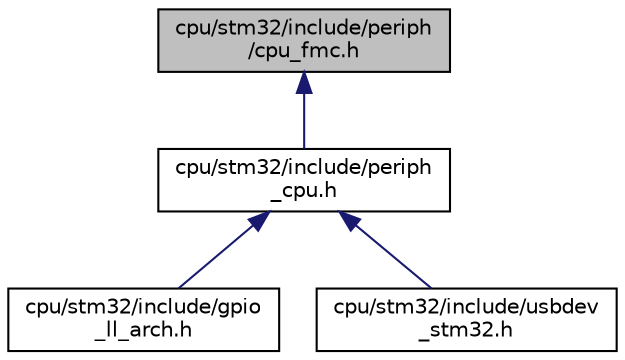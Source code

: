 digraph "cpu/stm32/include/periph/cpu_fmc.h"
{
 // LATEX_PDF_SIZE
  edge [fontname="Helvetica",fontsize="10",labelfontname="Helvetica",labelfontsize="10"];
  node [fontname="Helvetica",fontsize="10",shape=record];
  Node1 [label="cpu/stm32/include/periph\l/cpu_fmc.h",height=0.2,width=0.4,color="black", fillcolor="grey75", style="filled", fontcolor="black",tooltip="Specific FMC definitions for the STM32."];
  Node1 -> Node2 [dir="back",color="midnightblue",fontsize="10",style="solid",fontname="Helvetica"];
  Node2 [label="cpu/stm32/include/periph\l_cpu.h",height=0.2,width=0.4,color="black", fillcolor="white", style="filled",URL="$stm32_2include_2periph__cpu_8h.html",tooltip="Shared CPU specific definitions for the STM32 family."];
  Node2 -> Node3 [dir="back",color="midnightblue",fontsize="10",style="solid",fontname="Helvetica"];
  Node3 [label="cpu/stm32/include/gpio\l_ll_arch.h",height=0.2,width=0.4,color="black", fillcolor="white", style="filled",URL="$stm32_2include_2gpio__ll__arch_8h.html",tooltip="CPU specific part of the Peripheral GPIO Low-Level API."];
  Node2 -> Node4 [dir="back",color="midnightblue",fontsize="10",style="solid",fontname="Helvetica"];
  Node4 [label="cpu/stm32/include/usbdev\l_stm32.h",height=0.2,width=0.4,color="black", fillcolor="white", style="filled",URL="$usbdev__stm32_8h.html",tooltip="USB interface functions for the stm32 OTG FS/HS class devices."];
}
